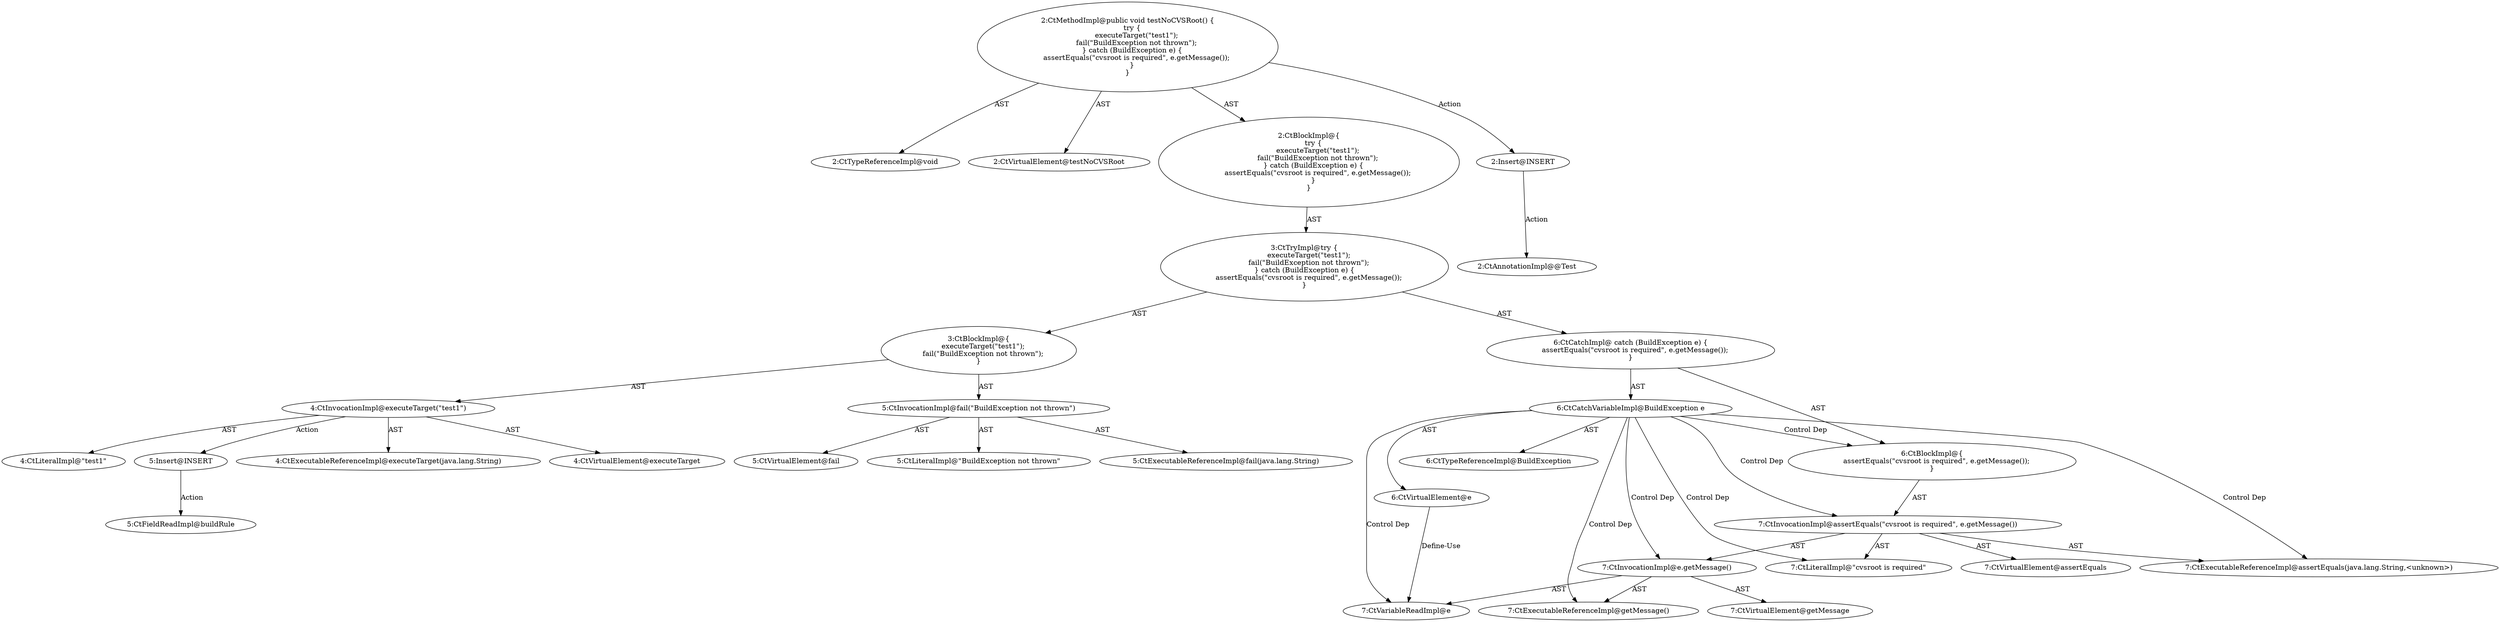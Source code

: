 digraph "testNoCVSRoot#?" {
0 [label="2:CtTypeReferenceImpl@void" shape=ellipse]
1 [label="2:CtVirtualElement@testNoCVSRoot" shape=ellipse]
2 [label="4:CtExecutableReferenceImpl@executeTarget(java.lang.String)" shape=ellipse]
3 [label="4:CtVirtualElement@executeTarget" shape=ellipse]
4 [label="4:CtLiteralImpl@\"test1\"" shape=ellipse]
5 [label="4:CtInvocationImpl@executeTarget(\"test1\")" shape=ellipse]
6 [label="5:CtExecutableReferenceImpl@fail(java.lang.String)" shape=ellipse]
7 [label="5:CtVirtualElement@fail" shape=ellipse]
8 [label="5:CtLiteralImpl@\"BuildException not thrown\"" shape=ellipse]
9 [label="5:CtInvocationImpl@fail(\"BuildException not thrown\")" shape=ellipse]
10 [label="3:CtBlockImpl@\{
    executeTarget(\"test1\");
    fail(\"BuildException not thrown\");
\}" shape=ellipse]
11 [label="6:CtVirtualElement@e" shape=ellipse]
12 [label="6:CtTypeReferenceImpl@BuildException" shape=ellipse]
13 [label="6:CtCatchVariableImpl@BuildException e" shape=ellipse]
14 [label="7:CtExecutableReferenceImpl@assertEquals(java.lang.String,<unknown>)" shape=ellipse]
15 [label="7:CtVirtualElement@assertEquals" shape=ellipse]
16 [label="7:CtLiteralImpl@\"cvsroot is required\"" shape=ellipse]
17 [label="7:CtExecutableReferenceImpl@getMessage()" shape=ellipse]
18 [label="7:CtVirtualElement@getMessage" shape=ellipse]
19 [label="7:CtVariableReadImpl@e" shape=ellipse]
20 [label="7:CtInvocationImpl@e.getMessage()" shape=ellipse]
21 [label="7:CtInvocationImpl@assertEquals(\"cvsroot is required\", e.getMessage())" shape=ellipse]
22 [label="6:CtBlockImpl@\{
    assertEquals(\"cvsroot is required\", e.getMessage());
\}" shape=ellipse]
23 [label="6:CtCatchImpl@ catch (BuildException e) \{
    assertEquals(\"cvsroot is required\", e.getMessage());
\}" shape=ellipse]
24 [label="3:CtTryImpl@try \{
    executeTarget(\"test1\");
    fail(\"BuildException not thrown\");
\} catch (BuildException e) \{
    assertEquals(\"cvsroot is required\", e.getMessage());
\}" shape=ellipse]
25 [label="2:CtBlockImpl@\{
    try \{
        executeTarget(\"test1\");
        fail(\"BuildException not thrown\");
    \} catch (BuildException e) \{
        assertEquals(\"cvsroot is required\", e.getMessage());
    \}
\}" shape=ellipse]
26 [label="2:CtMethodImpl@public void testNoCVSRoot() \{
    try \{
        executeTarget(\"test1\");
        fail(\"BuildException not thrown\");
    \} catch (BuildException e) \{
        assertEquals(\"cvsroot is required\", e.getMessage());
    \}
\}" shape=ellipse]
27 [label="2:Insert@INSERT" shape=ellipse]
28 [label="2:CtAnnotationImpl@@Test" shape=ellipse]
29 [label="5:Insert@INSERT" shape=ellipse]
30 [label="5:CtFieldReadImpl@buildRule" shape=ellipse]
5 -> 3 [label="AST"];
5 -> 2 [label="AST"];
5 -> 4 [label="AST"];
5 -> 29 [label="Action"];
9 -> 7 [label="AST"];
9 -> 6 [label="AST"];
9 -> 8 [label="AST"];
10 -> 5 [label="AST"];
10 -> 9 [label="AST"];
11 -> 19 [label="Define-Use"];
13 -> 11 [label="AST"];
13 -> 12 [label="AST"];
13 -> 22 [label="Control Dep"];
13 -> 21 [label="Control Dep"];
13 -> 14 [label="Control Dep"];
13 -> 16 [label="Control Dep"];
13 -> 20 [label="Control Dep"];
13 -> 17 [label="Control Dep"];
13 -> 19 [label="Control Dep"];
20 -> 18 [label="AST"];
20 -> 19 [label="AST"];
20 -> 17 [label="AST"];
21 -> 15 [label="AST"];
21 -> 14 [label="AST"];
21 -> 16 [label="AST"];
21 -> 20 [label="AST"];
22 -> 21 [label="AST"];
23 -> 13 [label="AST"];
23 -> 22 [label="AST"];
24 -> 10 [label="AST"];
24 -> 23 [label="AST"];
25 -> 24 [label="AST"];
26 -> 1 [label="AST"];
26 -> 0 [label="AST"];
26 -> 25 [label="AST"];
26 -> 27 [label="Action"];
27 -> 28 [label="Action"];
29 -> 30 [label="Action"];
}
